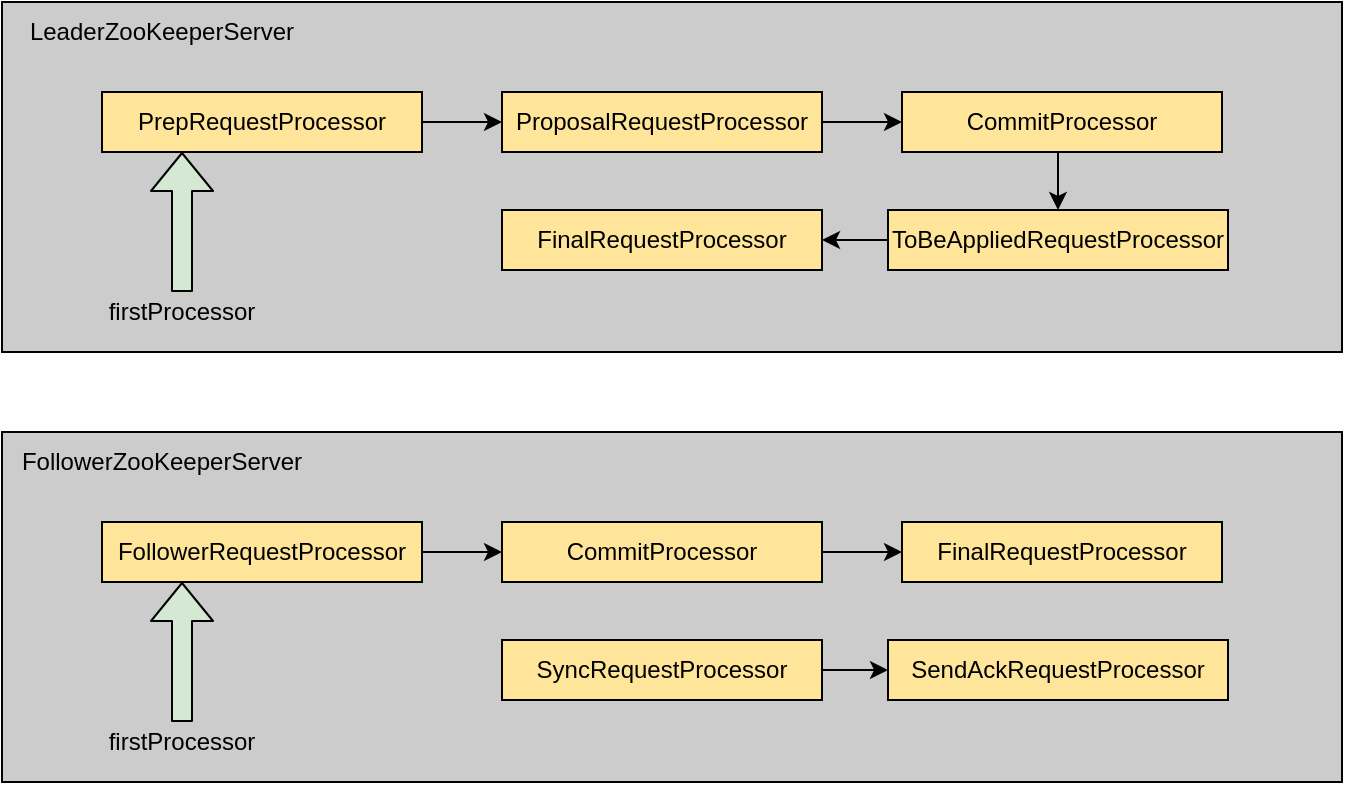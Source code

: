 <mxfile pages="1" version="11.2.2" type="github"><diagram id="HdWP7qxQuX2Vu1FDj2v9" name="RequestProcessor"><mxGraphModel dx="1038" dy="603" grid="1" gridSize="10" guides="1" tooltips="1" connect="1" arrows="1" fold="1" page="1" pageScale="1" pageWidth="827" pageHeight="1169" math="0" shadow="0"><root><mxCell id="0"/><mxCell id="1" parent="0"/><mxCell id="_0rLm6Hl8NBNmjQ8R_o2-10" value="" style="rounded=0;whiteSpace=wrap;html=1;fillColor=#CCCCCC;" vertex="1" parent="1"><mxGeometry x="70" y="75" width="670" height="175" as="geometry"/></mxCell><mxCell id="_0rLm6Hl8NBNmjQ8R_o2-1" value="PrepRequestProcessor" style="rounded=0;whiteSpace=wrap;html=1;fillColor=#FFE599;" vertex="1" parent="1"><mxGeometry x="120" y="120" width="160" height="30" as="geometry"/></mxCell><mxCell id="_0rLm6Hl8NBNmjQ8R_o2-2" value="ProposalRequestProcessor" style="rounded=0;whiteSpace=wrap;html=1;fillColor=#FFE599;" vertex="1" parent="1"><mxGeometry x="320" y="120" width="160" height="30" as="geometry"/></mxCell><mxCell id="_0rLm6Hl8NBNmjQ8R_o2-3" value="CommitProcessor" style="rounded=0;whiteSpace=wrap;html=1;fillColor=#FFE599;" vertex="1" parent="1"><mxGeometry x="520" y="120" width="160" height="30" as="geometry"/></mxCell><mxCell id="_0rLm6Hl8NBNmjQ8R_o2-4" value="ToBeAppliedRequestProcessor" style="rounded=0;whiteSpace=wrap;html=1;fillColor=#FFE599;" vertex="1" parent="1"><mxGeometry x="513" y="179" width="170" height="30" as="geometry"/></mxCell><mxCell id="_0rLm6Hl8NBNmjQ8R_o2-5" value="FinalRequestProcessor" style="rounded=0;whiteSpace=wrap;html=1;fillColor=#FFE599;" vertex="1" parent="1"><mxGeometry x="320" y="179" width="160" height="30" as="geometry"/></mxCell><mxCell id="_0rLm6Hl8NBNmjQ8R_o2-6" value="" style="endArrow=classic;html=1;exitX=1;exitY=0.5;exitDx=0;exitDy=0;entryX=0;entryY=0.5;entryDx=0;entryDy=0;" edge="1" parent="1" source="_0rLm6Hl8NBNmjQ8R_o2-1" target="_0rLm6Hl8NBNmjQ8R_o2-2"><mxGeometry width="50" height="50" relative="1" as="geometry"><mxPoint x="350" y="110" as="sourcePoint"/><mxPoint x="400" y="60" as="targetPoint"/></mxGeometry></mxCell><mxCell id="_0rLm6Hl8NBNmjQ8R_o2-7" value="" style="endArrow=classic;html=1;exitX=1;exitY=0.5;exitDx=0;exitDy=0;entryX=0;entryY=0.5;entryDx=0;entryDy=0;" edge="1" parent="1" source="_0rLm6Hl8NBNmjQ8R_o2-2" target="_0rLm6Hl8NBNmjQ8R_o2-3"><mxGeometry width="50" height="50" relative="1" as="geometry"><mxPoint x="500" y="90" as="sourcePoint"/><mxPoint x="540" y="90" as="targetPoint"/></mxGeometry></mxCell><mxCell id="_0rLm6Hl8NBNmjQ8R_o2-8" value="" style="endArrow=classic;html=1;exitX=0.5;exitY=1;exitDx=0;exitDy=0;entryX=0.5;entryY=0;entryDx=0;entryDy=0;" edge="1" parent="1" target="_0rLm6Hl8NBNmjQ8R_o2-4"><mxGeometry width="50" height="50" relative="1" as="geometry"><mxPoint x="598" y="150" as="sourcePoint"/><mxPoint x="603" y="200" as="targetPoint"/></mxGeometry></mxCell><mxCell id="_0rLm6Hl8NBNmjQ8R_o2-9" value="" style="endArrow=classic;html=1;exitX=0;exitY=0.5;exitDx=0;exitDy=0;entryX=1;entryY=0.5;entryDx=0;entryDy=0;" edge="1" parent="1" source="_0rLm6Hl8NBNmjQ8R_o2-4" target="_0rLm6Hl8NBNmjQ8R_o2-5"><mxGeometry width="50" height="50" relative="1" as="geometry"><mxPoint x="607" y="139" as="sourcePoint"/><mxPoint x="608" y="189" as="targetPoint"/></mxGeometry></mxCell><mxCell id="_0rLm6Hl8NBNmjQ8R_o2-11" value="LeaderZooKeeperServer" style="text;html=1;strokeColor=none;fillColor=none;align=center;verticalAlign=middle;whiteSpace=wrap;rounded=0;" vertex="1" parent="1"><mxGeometry x="130" y="80" width="40" height="20" as="geometry"/></mxCell><mxCell id="_0rLm6Hl8NBNmjQ8R_o2-12" value="" style="shape=flexArrow;endArrow=classic;html=1;entryX=0.25;entryY=1;entryDx=0;entryDy=0;fillColor=#D5E8D4;" edge="1" parent="1" target="_0rLm6Hl8NBNmjQ8R_o2-1"><mxGeometry width="50" height="50" relative="1" as="geometry"><mxPoint x="160" y="220" as="sourcePoint"/><mxPoint x="200" y="170" as="targetPoint"/></mxGeometry></mxCell><mxCell id="_0rLm6Hl8NBNmjQ8R_o2-13" value="firstProcessor" style="text;html=1;strokeColor=none;fillColor=none;align=center;verticalAlign=middle;whiteSpace=wrap;rounded=0;" vertex="1" parent="1"><mxGeometry x="140" y="220" width="40" height="20" as="geometry"/></mxCell><mxCell id="_0rLm6Hl8NBNmjQ8R_o2-14" value="" style="rounded=0;whiteSpace=wrap;html=1;fillColor=#CCCCCC;" vertex="1" parent="1"><mxGeometry x="70" y="290" width="670" height="175" as="geometry"/></mxCell><mxCell id="_0rLm6Hl8NBNmjQ8R_o2-15" value="FollowerRequestProcessor" style="rounded=0;whiteSpace=wrap;html=1;fillColor=#FFE599;" vertex="1" parent="1"><mxGeometry x="120" y="335" width="160" height="30" as="geometry"/></mxCell><mxCell id="_0rLm6Hl8NBNmjQ8R_o2-16" value="CommitProcessor" style="rounded=0;whiteSpace=wrap;html=1;fillColor=#FFE599;" vertex="1" parent="1"><mxGeometry x="320" y="335" width="160" height="30" as="geometry"/></mxCell><mxCell id="_0rLm6Hl8NBNmjQ8R_o2-17" value="&lt;span style=&quot;white-space: normal&quot;&gt;FinalRequestProcessor&lt;/span&gt;" style="rounded=0;whiteSpace=wrap;html=1;fillColor=#FFE599;" vertex="1" parent="1"><mxGeometry x="520" y="335" width="160" height="30" as="geometry"/></mxCell><mxCell id="_0rLm6Hl8NBNmjQ8R_o2-18" value="SendAckRequestProcessor" style="rounded=0;whiteSpace=wrap;html=1;fillColor=#FFE599;" vertex="1" parent="1"><mxGeometry x="513" y="394" width="170" height="30" as="geometry"/></mxCell><mxCell id="_0rLm6Hl8NBNmjQ8R_o2-19" value="SyncRequestProcessor" style="rounded=0;whiteSpace=wrap;html=1;fillColor=#FFE599;" vertex="1" parent="1"><mxGeometry x="320" y="394" width="160" height="30" as="geometry"/></mxCell><mxCell id="_0rLm6Hl8NBNmjQ8R_o2-20" value="" style="endArrow=classic;html=1;exitX=1;exitY=0.5;exitDx=0;exitDy=0;entryX=0;entryY=0.5;entryDx=0;entryDy=0;" edge="1" parent="1" source="_0rLm6Hl8NBNmjQ8R_o2-15" target="_0rLm6Hl8NBNmjQ8R_o2-16"><mxGeometry width="50" height="50" relative="1" as="geometry"><mxPoint x="350" y="325" as="sourcePoint"/><mxPoint x="400" y="275" as="targetPoint"/></mxGeometry></mxCell><mxCell id="_0rLm6Hl8NBNmjQ8R_o2-21" value="" style="endArrow=classic;html=1;exitX=1;exitY=0.5;exitDx=0;exitDy=0;entryX=0;entryY=0.5;entryDx=0;entryDy=0;" edge="1" parent="1" source="_0rLm6Hl8NBNmjQ8R_o2-16" target="_0rLm6Hl8NBNmjQ8R_o2-17"><mxGeometry width="50" height="50" relative="1" as="geometry"><mxPoint x="500" y="305" as="sourcePoint"/><mxPoint x="540" y="305" as="targetPoint"/></mxGeometry></mxCell><mxCell id="_0rLm6Hl8NBNmjQ8R_o2-23" value="" style="endArrow=classic;html=1;exitX=1;exitY=0.5;exitDx=0;exitDy=0;entryX=0;entryY=0.5;entryDx=0;entryDy=0;" edge="1" parent="1" source="_0rLm6Hl8NBNmjQ8R_o2-19" target="_0rLm6Hl8NBNmjQ8R_o2-18"><mxGeometry width="50" height="50" relative="1" as="geometry"><mxPoint x="607" y="354" as="sourcePoint"/><mxPoint x="530" y="540" as="targetPoint"/></mxGeometry></mxCell><mxCell id="_0rLm6Hl8NBNmjQ8R_o2-24" value="FollowerZooKeeperServer" style="text;html=1;strokeColor=none;fillColor=none;align=center;verticalAlign=middle;whiteSpace=wrap;rounded=0;" vertex="1" parent="1"><mxGeometry x="130" y="295" width="40" height="20" as="geometry"/></mxCell><mxCell id="_0rLm6Hl8NBNmjQ8R_o2-25" value="" style="shape=flexArrow;endArrow=classic;html=1;entryX=0.25;entryY=1;entryDx=0;entryDy=0;fillColor=#D5E8D4;" edge="1" parent="1" target="_0rLm6Hl8NBNmjQ8R_o2-15"><mxGeometry width="50" height="50" relative="1" as="geometry"><mxPoint x="160" y="435" as="sourcePoint"/><mxPoint x="200" y="385" as="targetPoint"/></mxGeometry></mxCell><mxCell id="_0rLm6Hl8NBNmjQ8R_o2-26" value="firstProcessor" style="text;html=1;strokeColor=none;fillColor=none;align=center;verticalAlign=middle;whiteSpace=wrap;rounded=0;" vertex="1" parent="1"><mxGeometry x="140" y="435" width="40" height="20" as="geometry"/></mxCell></root></mxGraphModel></diagram></mxfile>